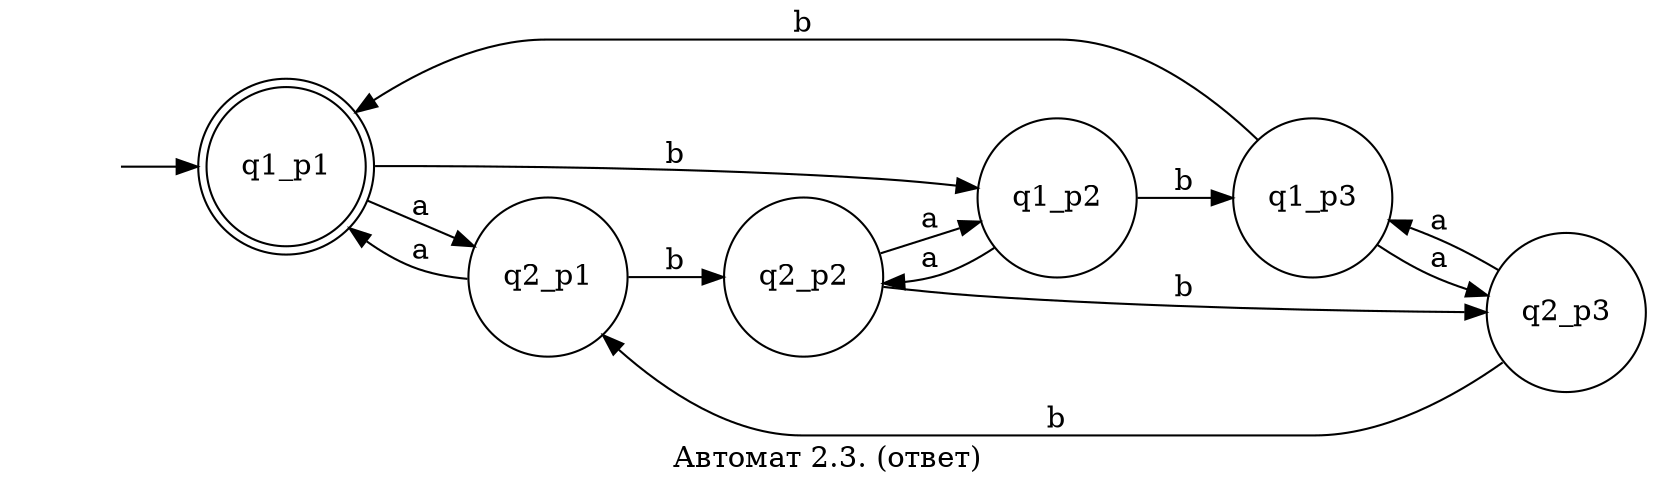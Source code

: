 digraph {
    rankdir = LR;
    label = "Автомат 2.3. (ответ)";
    "" [shape = none];
    node [shape = circle];
    q1_p1 [shape="doublecircle" ];
    ""->q1_p1;
    q1_p1->q2_p1[label="a"];
    q1_p1->q1_p2[label="b"];
    q1_p2->q2_p2[label="a"];
    q1_p2->q1_p3[label="b"];
    q1_p3->q2_p3[label="a"];
    q1_p3->q1_p1[label="b"];
    q2_p1->q1_p1[label="a"];
    q2_p1->q2_p2[label="b"];
    q2_p2->q1_p2[label="a"];
    q2_p2->q2_p3[label="b"];
    q2_p3->q1_p3[label="a"];
    q2_p3->q2_p1[label="b"];
}
